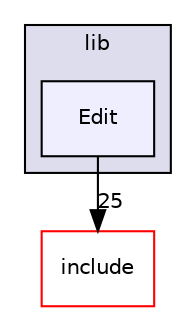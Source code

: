 digraph "lib/Edit" {
  bgcolor=transparent;
  compound=true
  node [ fontsize="10", fontname="Helvetica"];
  edge [ labelfontsize="10", labelfontname="Helvetica"];
  subgraph clusterdir_97aefd0d527b934f1d99a682da8fe6a9 {
    graph [ bgcolor="#ddddee", pencolor="black", label="lib" fontname="Helvetica", fontsize="10", URL="dir_97aefd0d527b934f1d99a682da8fe6a9.html"]
  dir_1de057b037ab1036354443cfd3b9aa83 [shape=box, label="Edit", style="filled", fillcolor="#eeeeff", pencolor="black", URL="dir_1de057b037ab1036354443cfd3b9aa83.html"];
  }
  dir_d44c64559bbebec7f509842c48db8b23 [shape=box label="include" color="red" URL="dir_d44c64559bbebec7f509842c48db8b23.html"];
  dir_1de057b037ab1036354443cfd3b9aa83->dir_d44c64559bbebec7f509842c48db8b23 [headlabel="25", labeldistance=1.5 headhref="dir_000040_000001.html"];
}
